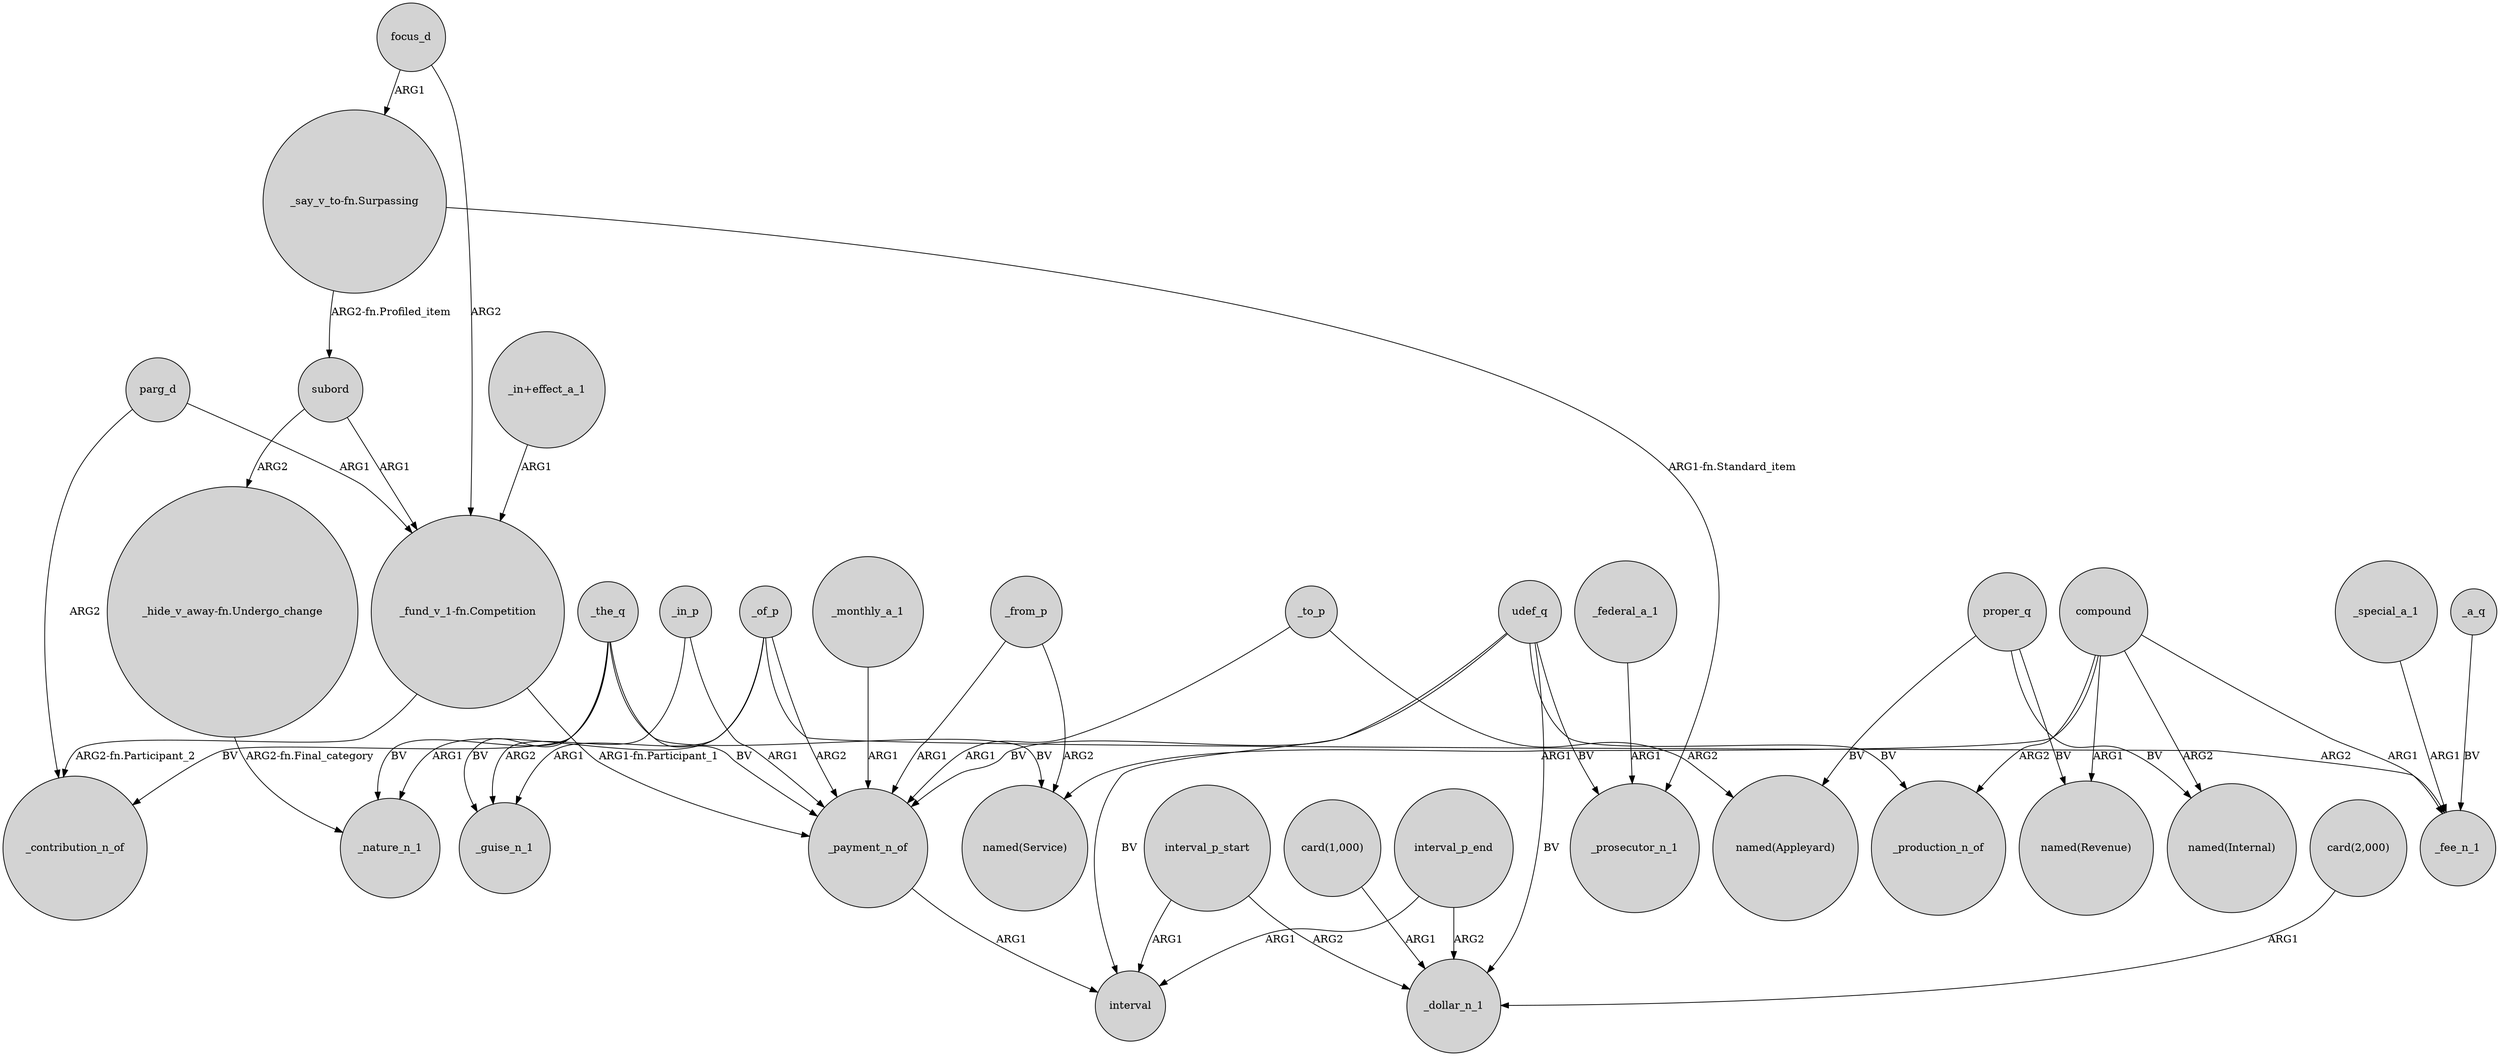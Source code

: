 digraph {
	node [shape=circle style=filled]
	_of_p -> _nature_n_1 [label=ARG1]
	_from_p -> "named(Service)" [label=ARG2]
	proper_q -> "named(Internal)" [label=BV]
	_federal_a_1 -> _prosecutor_n_1 [label=ARG1]
	_of_p -> _fee_n_1 [label=ARG2]
	subord -> "_fund_v_1-fn.Competition" [label=ARG1]
	_the_q -> _contribution_n_of [label=BV]
	_payment_n_of -> interval [label=ARG1]
	udef_q -> _prosecutor_n_1 [label=BV]
	_special_a_1 -> _fee_n_1 [label=ARG1]
	compound -> _fee_n_1 [label=ARG1]
	"_hide_v_away-fn.Undergo_change" -> _nature_n_1 [label="ARG2-fn.Final_category"]
	_a_q -> _fee_n_1 [label=BV]
	parg_d -> _contribution_n_of [label=ARG2]
	udef_q -> interval [label=BV]
	_the_q -> _nature_n_1 [label=BV]
	_the_q -> _guise_n_1 [label=BV]
	_of_p -> _payment_n_of [label=ARG2]
	compound -> _production_n_of [label=ARG2]
	interval_p_start -> interval [label=ARG1]
	proper_q -> "named(Appleyard)" [label=BV]
	compound -> "named(Service)" [label=ARG1]
	_to_p -> "named(Appleyard)" [label=ARG2]
	focus_d -> "_fund_v_1-fn.Competition" [label=ARG2]
	udef_q -> _dollar_n_1 [label=BV]
	"_say_v_to-fn.Surpassing" -> subord [label="ARG2-fn.Profiled_item"]
	"card(1,000)" -> _dollar_n_1 [label=ARG1]
	"_fund_v_1-fn.Competition" -> _payment_n_of [label="ARG1-fn.Participant_1"]
	compound -> "named(Revenue)" [label=ARG1]
	interval_p_end -> interval [label=ARG1]
	compound -> "named(Internal)" [label=ARG2]
	_of_p -> _guise_n_1 [label=ARG1]
	_monthly_a_1 -> _payment_n_of [label=ARG1]
	udef_q -> _payment_n_of [label=BV]
	interval_p_end -> _dollar_n_1 [label=ARG2]
	proper_q -> "named(Revenue)" [label=BV]
	focus_d -> "_say_v_to-fn.Surpassing" [label=ARG1]
	_from_p -> _payment_n_of [label=ARG1]
	"card(2,000)" -> _dollar_n_1 [label=ARG1]
	interval_p_start -> _dollar_n_1 [label=ARG2]
	_in_p -> _guise_n_1 [label=ARG2]
	"_say_v_to-fn.Surpassing" -> _prosecutor_n_1 [label="ARG1-fn.Standard_item"]
	subord -> "_hide_v_away-fn.Undergo_change" [label=ARG2]
	_to_p -> _payment_n_of [label=ARG1]
	_the_q -> "named(Service)" [label=BV]
	"_in+effect_a_1" -> "_fund_v_1-fn.Competition" [label=ARG1]
	"_fund_v_1-fn.Competition" -> _contribution_n_of [label="ARG2-fn.Participant_2"]
	_in_p -> _payment_n_of [label=ARG1]
	parg_d -> "_fund_v_1-fn.Competition" [label=ARG1]
	udef_q -> _production_n_of [label=BV]
	_the_q -> _payment_n_of [label=BV]
}
